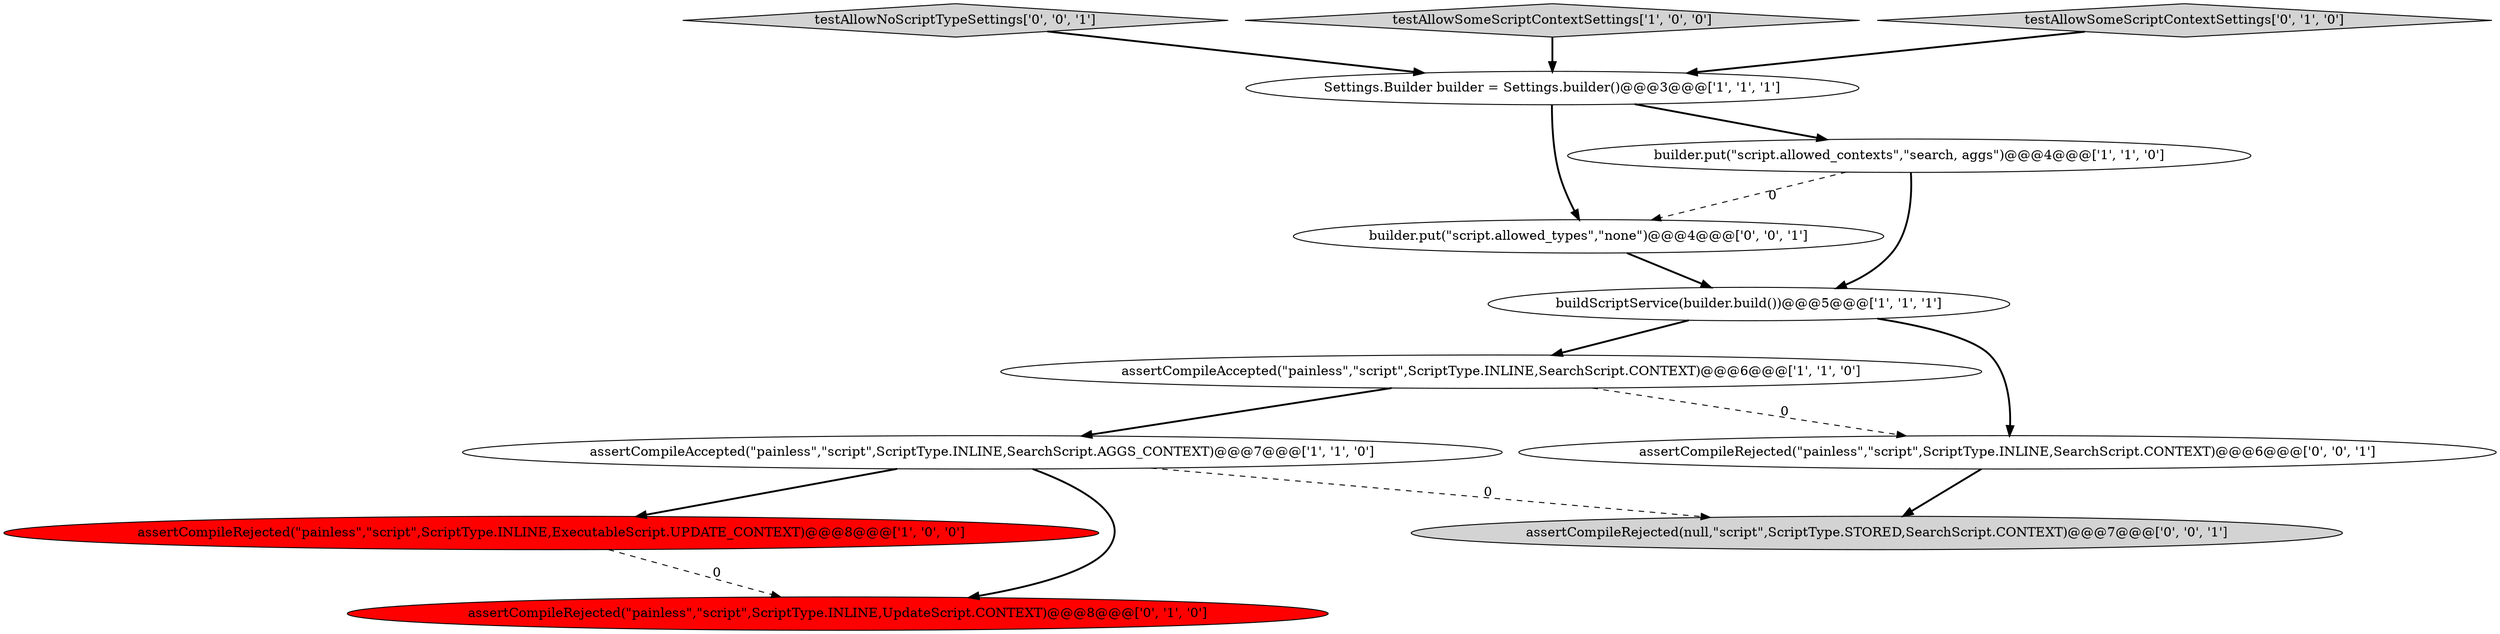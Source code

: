 digraph {
9 [style = filled, label = "testAllowNoScriptTypeSettings['0', '0', '1']", fillcolor = lightgray, shape = diamond image = "AAA0AAABBB3BBB"];
0 [style = filled, label = "Settings.Builder builder = Settings.builder()@@@3@@@['1', '1', '1']", fillcolor = white, shape = ellipse image = "AAA0AAABBB1BBB"];
6 [style = filled, label = "assertCompileAccepted(\"painless\",\"script\",ScriptType.INLINE,SearchScript.CONTEXT)@@@6@@@['1', '1', '0']", fillcolor = white, shape = ellipse image = "AAA0AAABBB1BBB"];
12 [style = filled, label = "builder.put(\"script.allowed_types\",\"none\")@@@4@@@['0', '0', '1']", fillcolor = white, shape = ellipse image = "AAA0AAABBB3BBB"];
4 [style = filled, label = "buildScriptService(builder.build())@@@5@@@['1', '1', '1']", fillcolor = white, shape = ellipse image = "AAA0AAABBB1BBB"];
2 [style = filled, label = "testAllowSomeScriptContextSettings['1', '0', '0']", fillcolor = lightgray, shape = diamond image = "AAA0AAABBB1BBB"];
5 [style = filled, label = "assertCompileRejected(\"painless\",\"script\",ScriptType.INLINE,ExecutableScript.UPDATE_CONTEXT)@@@8@@@['1', '0', '0']", fillcolor = red, shape = ellipse image = "AAA1AAABBB1BBB"];
3 [style = filled, label = "assertCompileAccepted(\"painless\",\"script\",ScriptType.INLINE,SearchScript.AGGS_CONTEXT)@@@7@@@['1', '1', '0']", fillcolor = white, shape = ellipse image = "AAA0AAABBB1BBB"];
10 [style = filled, label = "assertCompileRejected(\"painless\",\"script\",ScriptType.INLINE,SearchScript.CONTEXT)@@@6@@@['0', '0', '1']", fillcolor = white, shape = ellipse image = "AAA0AAABBB3BBB"];
1 [style = filled, label = "builder.put(\"script.allowed_contexts\",\"search, aggs\")@@@4@@@['1', '1', '0']", fillcolor = white, shape = ellipse image = "AAA0AAABBB1BBB"];
11 [style = filled, label = "assertCompileRejected(null,\"script\",ScriptType.STORED,SearchScript.CONTEXT)@@@7@@@['0', '0', '1']", fillcolor = lightgray, shape = ellipse image = "AAA0AAABBB3BBB"];
7 [style = filled, label = "assertCompileRejected(\"painless\",\"script\",ScriptType.INLINE,UpdateScript.CONTEXT)@@@8@@@['0', '1', '0']", fillcolor = red, shape = ellipse image = "AAA1AAABBB2BBB"];
8 [style = filled, label = "testAllowSomeScriptContextSettings['0', '1', '0']", fillcolor = lightgray, shape = diamond image = "AAA0AAABBB2BBB"];
8->0 [style = bold, label=""];
4->10 [style = bold, label=""];
6->3 [style = bold, label=""];
1->12 [style = dashed, label="0"];
1->4 [style = bold, label=""];
3->5 [style = bold, label=""];
2->0 [style = bold, label=""];
9->0 [style = bold, label=""];
5->7 [style = dashed, label="0"];
12->4 [style = bold, label=""];
3->7 [style = bold, label=""];
4->6 [style = bold, label=""];
0->1 [style = bold, label=""];
3->11 [style = dashed, label="0"];
0->12 [style = bold, label=""];
6->10 [style = dashed, label="0"];
10->11 [style = bold, label=""];
}
